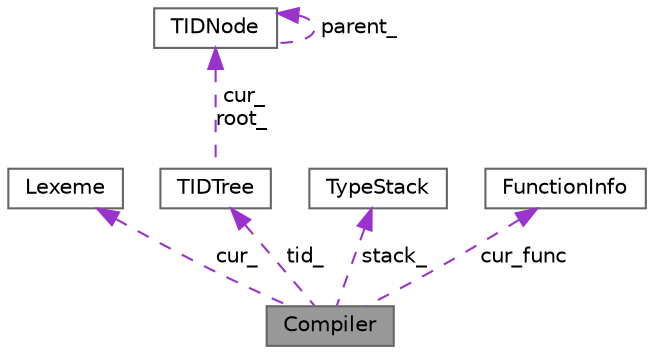 digraph "Compiler"
{
 // LATEX_PDF_SIZE
  bgcolor="transparent";
  edge [fontname=Helvetica,fontsize=10,labelfontname=Helvetica,labelfontsize=10];
  node [fontname=Helvetica,fontsize=10,shape=box,height=0.2,width=0.4];
  Node1 [label="Compiler",height=0.2,width=0.4,color="gray40", fillcolor="grey60", style="filled", fontcolor="black",tooltip="Класс транслятора"];
  Node2 -> Node1 [dir="back",color="darkorchid3",style="dashed",label=" cur_" ];
  Node2 [label="Lexeme",height=0.2,width=0.4,color="gray40", fillcolor="white", style="filled",URL="$class_lexeme.html",tooltip="Класс лексемы"];
  Node3 -> Node1 [dir="back",color="darkorchid3",style="dashed",label=" tid_" ];
  Node3 [label="TIDTree",height=0.2,width=0.4,color="gray40", fillcolor="white", style="filled",URL="$class_t_i_d_tree.html",tooltip="Класс дерева таблиц идентификаторов"];
  Node4 -> Node3 [dir="back",color="darkorchid3",style="dashed",label=" cur_\nroot_" ];
  Node4 [label="TIDNode",height=0.2,width=0.4,color="gray40", fillcolor="white", style="filled",URL="$class_t_i_d_node.html",tooltip="Класс представляет собой узел в дереве TID."];
  Node4 -> Node4 [dir="back",color="darkorchid3",style="dashed",label=" parent_" ];
  Node5 -> Node1 [dir="back",color="darkorchid3",style="dashed",label=" stack_" ];
  Node5 [label="TypeStack",height=0.2,width=0.4,color="gray40", fillcolor="white", style="filled",URL="$class_type_stack.html",tooltip="Класс стека типов"];
  Node6 -> Node1 [dir="back",color="darkorchid3",style="dashed",label=" cur_func" ];
  Node6 [label="FunctionInfo",height=0.2,width=0.4,color="gray40", fillcolor="white", style="filled",URL="$class_function_info.html",tooltip="Класс, содержащий в себе информацию о функции"];
}
